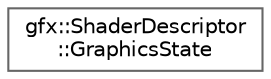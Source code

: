 digraph "Graphical Class Hierarchy"
{
 // LATEX_PDF_SIZE
  bgcolor="transparent";
  edge [fontname=Helvetica,fontsize=10,labelfontname=Helvetica,labelfontsize=10];
  node [fontname=Helvetica,fontsize=10,shape=box,height=0.2,width=0.4];
  rankdir="LR";
  Node0 [id="Node000000",label="gfx::ShaderDescriptor\l::GraphicsState",height=0.2,width=0.4,color="grey40", fillcolor="white", style="filled",URL="$structgfx_1_1_shader_descriptor_1_1_graphics_state.html",tooltip="Graphics pipeline state for this shader."];
}

